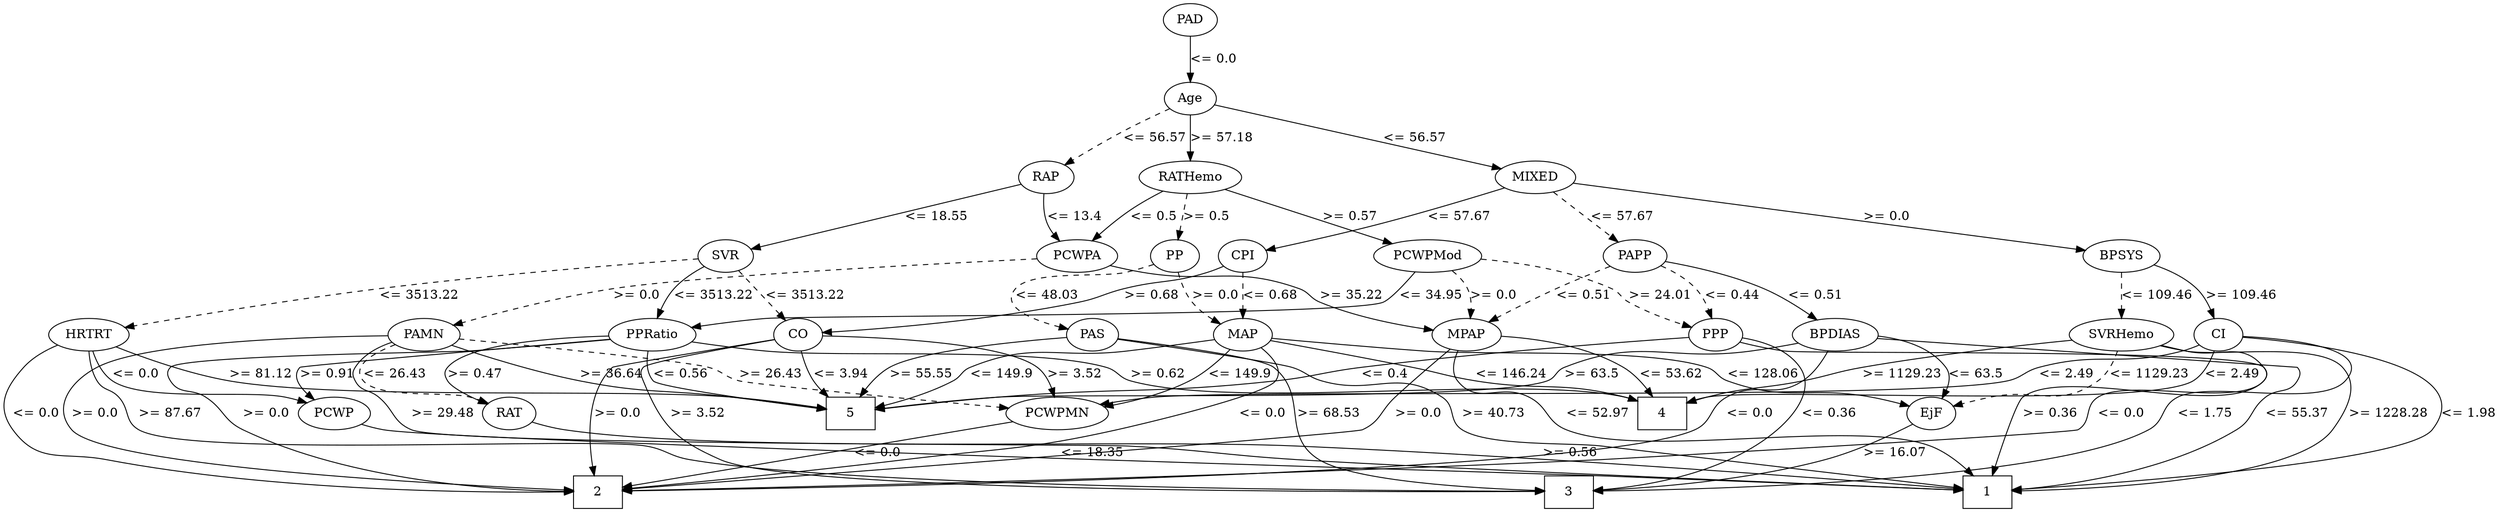 strict digraph G {
	graph [bb="0,0,2289.9,558"];
	node [label="\N"];
	1	[height=0.5,
		pos="1265.9,18",
		shape=box,
		width=0.75];
	2	[height=0.5,
		pos="403.95,18",
		shape=box,
		width=0.75];
	3	[height=0.5,
		pos="1513.9,18",
		shape=box,
		width=0.75];
	4	[height=0.5,
		pos="1626.9,105",
		shape=box,
		width=0.75];
	5	[height=0.5,
		pos="820.95,105",
		shape=box,
		width=0.75];
	RAP	[height=0.5,
		pos="1054.9,366",
		width=0.77778];
	PCWPA	[height=0.5,
		pos="1112.9,279",
		width=1.1555];
	RAP -> PCWPA	[label="<= 13.4",
		lp="1102.4,322.5",
		op="<=",
		param=13.4,
		pos="e,1096.4,295.52 1061.9,348.1 1066.4,338.07 1072.7,325.34 1079.9,315 1082.8,310.94 1086.1,306.87 1089.5,303.03",
		style=solid];
	SVR	[height=0.5,
		pos="498.95,279",
		width=0.77778];
	RAP -> SVR	[label="<= 18.55",
		lp="835.95,322.5",
		op="<=",
		param=18.55,
		pos="e,526.09,284.15 1027.8,360.84 936.48,346.89 640.95,301.71 536.19,285.69",
		style=solid];
	PAMN	[height=0.5,
		pos="738.95,192",
		width=1.0139];
	PCWPA -> PAMN	[label=">= 0.0",
		lp="856.95,235.5",
		op=">=",
		param=0.0,
		pos="e,760.36,206.88 1081.3,267.29 1073.1,264.87 1064.3,262.57 1055.9,261 960.41,243.01 931.51,269.4 837.95,243 813.58,236.12 788.13,\
223.12 769.13,212.1",
		style=dashed];
	MPAP	[height=0.5,
		pos="1113.9,192",
		width=0.97491];
	PCWPA -> MPAP	[label=">= 35.22",
		lp="1138.9,235.5",
		op=">=",
		param=35.22,
		pos="e,1113.7,210.18 1113.1,260.8 1113.3,249.16 1113.5,233.55 1113.6,220.24",
		style=solid];
	PPRatio	[height=0.5,
		pos="403.95,192",
		width=1.1013];
	SVR -> PPRatio	[label="<= 3513.22",
		lp="454.45,235.5",
		op="<=",
		param=3513.22,
		pos="e,406.6,210.05 472.97,271.82 456.37,266.64 435.48,257.68 421.95,243 415.99,236.54 411.97,227.96 409.28,219.74",
		style=solid];
	CO	[height=0.5,
		pos="594.95,192",
		width=0.75];
	SVR -> CO	[label="<= 3513.22",
		lp="609.45,235.5",
		op="<=",
		param=3513.22,
		pos="e,587.93,209.41 522.6,269.21 536.14,263.31 552.81,254.51 564.95,243 572.28,236.04 578.46,226.9 583.27,218.34",
		style=dashed];
	HRTRT	[height=0.5,
		pos="152.95,192",
		width=1.1013];
	SVR -> HRTRT	[label="<= 3513.22",
		lp="375.45,235.5",
		op="<=",
		param=3513.22,
		pos="e,186.14,202.13 472.66,272.41 441.59,265.73 388.39,254.07 342.95,243 292.29,230.66 234.4,215.23 195.96,204.8",
		style=dashed];
	PAS	[height=0.5,
		pos="1270.9,192",
		width=0.75];
	PAS -> 1	[label=">= 40.73",
		lp="1443.9,105",
		op=">=",
		param=40.73,
		pos="e,1293.2,23.011 1291.6,180.29 1296.5,177.99 1301.8,175.73 1306.9,174 1342.7,161.86 1359.2,177.92 1389.9,156 1415.9,137.45 1427,113.97 \
1409.9,87 1386.7,50.28 1337.7,33.015 1303.3,25.158",
		style=solid];
	PAS -> 3	[label=">= 68.53",
		lp="1553.9,105",
		op=">=",
		param=68.53,
		pos="e,1519.5,36.021 1291.4,179.82 1296.4,177.54 1301.7,175.41 1306.9,174 1350.2,162.24 1476.9,188.39 1507.9,156 1535.8,126.96 1529.5,\
76.598 1522,45.696",
		style=solid];
	PAS -> 5	[label=">= 55.55",
		lp="1052.9,148.5",
		op=">=",
		param=55.55,
		pos="e,848.02,114.79 1250.5,179.81 1245.5,177.53 1240.2,175.41 1234.9,174 1145.4,149.81 1117.8,174.8 1026.9,156 1006.3,151.73 1002.4,\
146.15 981.95,141 936.45,129.55 923.61,133.72 877.95,123 871.33,121.45 864.34,119.57 857.62,117.63",
		style=solid];
	PAD	[height=0.5,
		pos="1150.9,540",
		width=0.79437];
	Age	[height=0.5,
		pos="1150.9,453",
		width=0.75];
	PAD -> Age	[label="<= 0.0",
		lp="1169.9,496.5",
		op="<=",
		param=0.0,
		pos="e,1150.9,471.18 1150.9,521.8 1150.9,510.16 1150.9,494.55 1150.9,481.24",
		style=solid];
	Age -> RAP	[label="<= 56.57",
		lp="1120.9,409.5",
		op="<=",
		param=56.57,
		pos="e,1065.6,383.03 1130.1,441.22 1119,434.96 1105.6,426.45 1094.9,417 1086.5,409.46 1078.4,399.99 1071.8,391.33",
		style=dashed];
	MIXED	[height=0.5,
		pos="1391.9,366",
		width=1.125];
	Age -> MIXED	[label="<= 56.57",
		lp="1310.9,409.5",
		op="<=",
		param=56.57,
		pos="e,1361.2,377.86 1174.5,443.7 1215.6,429.2 1300.8,399.15 1351.5,381.26",
		style=solid];
	RATHemo	[height=0.5,
		pos="1150.9,366",
		width=1.375];
	Age -> RATHemo	[label=">= 57.18",
		lp="1176.9,409.5",
		op=">=",
		param=57.18,
		pos="e,1150.9,384.18 1150.9,434.8 1150.9,423.16 1150.9,407.55 1150.9,394.24",
		style=solid];
	PAMN -> 1	[label=">= 29.48",
		lp="646.95,105",
		op=">=",
		param=29.48,
		pos="e,1238.8,19.047 704.42,185.55 683.22,182.2 655.51,177.84 630.95,174 605.17,169.97 531.92,175.81 514.95,156 510.61,150.94 510.91,\
146.31 514.95,141 533.09,117.14 553.57,137.25 579.95,123 601.28,111.47 601.09,100.93 620.95,87 645.86,69.523 651.71,62.449 680.95,\
54 784.39,24.107 1116.7,19.719 1228.7,19.096",
		style=solid];
	PAMN -> 2	[label=">= 0.0",
		lp="403.95,105",
		op=">=",
		param=0.0,
		pos="e,394.13,36.37 704.97,185.1 683.74,181.55 655.8,177.12 630.95,174 546.35,163.37 520.96,182.59 439.95,156 412.86,147.11 398.99,147.81 \
384.95,123 371.4,99.069 380.22,67.527 389.86,45.479",
		style=solid];
	PAMN -> 5	[label=">= 36.64",
		lp="817.95,148.5",
		op=">=",
		param=36.64,
		pos="e,807.56,123.23 757,176.23 764.06,170.19 772.1,162.99 778.95,156 786.56,148.23 794.37,139.25 801.16,131.07",
		style=solid];
	PCWPMN	[height=0.5,
		pos="936.95,105",
		width=1.3902];
	PAMN -> PCWPMN	[label=">= 26.43",
		lp="951.95,148.5",
		op=">=",
		param=26.43,
		pos="e,933.61,123.34 774.66,187.79 819.67,183.09 893.75,173.01 914.95,156 922.18,150.2 927.09,141.54 930.41,133.05",
		style=dashed];
	RAT	[height=0.5,
		pos="542.95,105",
		width=0.76389];
	PAMN -> RAT	[label="<= 26.43",
		lp="548.95,148.5",
		op="<=",
		param=26.43,
		pos="e,529.46,120.9 704.38,185.54 643.56,175.92 523.68,156.86 522.95,156 516.49,148.42 518.87,138.49 523.85,129.48",
		style=dashed];
	PCWPMN -> 2	[label="<= 0.0",
		lp="423.95,61.5",
		op="<=",
		param=0.0,
		pos="e,398.95,36.101 896.88,94.096 884.19,91.333 870.05,88.641 856.95,87 832.01,83.877 422.54,86.945 404.95,69 399.13,63.071 397.52,54.596 \
397.79,46.302",
		style=solid];
	RAT -> 1	[label=">= 0.56",
		lp="613.45,61.5",
		op=">=",
		param=0.56,
		pos="e,1238.6,19.235 553.42,87.8 561.97,76.124 575.19,61.205 590.95,54 648.94,27.487 1095.1,20.765 1228.4,19.339",
		style=solid];
	PCWP	[height=0.5,
		pos="92.946,105",
		width=0.97491];
	PCWP -> 1	[label="<= 18.35",
		lp="539.95,61.5",
		op="<=",
		param=18.35,
		pos="e,1238.8,18.568 122.16,94.799 132.71,91.83 144.77,88.835 155.95,87 283.82,66.014 318.65,87.212 446.95,69 477.16,64.711 483.7,58.058 \
513.95,54 786.29,17.458 1118.5,17.331 1228.6,18.453",
		style=solid];
	PCWPMod	[height=0.5,
		pos="994.95,279",
		width=1.4444];
	PCWPMod -> MPAP	[label=">= 0.0",
		lp="1004.9,235.5",
		op=">=",
		param=0.0,
		pos="e,1080.4,197.54 985.88,261.16 981.58,250.65 978.77,237.39 985.95,228 996.3,214.43 1037.5,204.85 1070.5,199.18",
		style=dashed];
	PPP	[height=0.5,
		pos="1198.9,192",
		width=0.75];
	PCWPMod -> PPP	[label=">= 24.01",
		lp="1082.9,235.5",
		op=">=",
		param=24.01,
		pos="e,1177.1,203.07 1010.7,261.45 1022.4,250.23 1039.3,236.03 1056.9,228 1098.4,209.1 1114.2,222.81 1157.9,210 1161.1,209.07 1164.4,\
207.97 1167.6,206.79",
		style=dashed];
	PCWPMod -> PPRatio	[label="<= 34.95",
		lp="534.95,235.5",
		op="<=",
		param=34.95,
		pos="e,433.81,203.92 942.77,277.66 834.26,276.39 587.83,270.48 508.95,243 497.77,239.11 497.34,233.66 486.95,228 473.11,220.46 457.31,\
213.44 443.23,207.69",
		style=solid];
	MPAP -> 1	[label="<= 52.97",
		lp="1143.9,105",
		op="<=",
		param=52.97,
		pos="e,1238.8,22.815 1109.5,173.87 1104.9,151.79 1100.5,113.14 1117.9,87 1142.9,49.664 1193.9,32.482 1228.9,24.817",
		style=solid];
	MPAP -> 2	[label=">= 0.0",
		lp="1070.9,105",
		op=">=",
		param=0.0,
		pos="e,423.93,36.025 1102.1,174.62 1083,149.89 1042.9,104.1 995.95,87 886.25,47.064 581.09,107.68 470.95,69 462.42,66.005 446.33,54.089 \
432.05,42.641",
		style=solid];
	MPAP -> 4	[label="<= 53.62",
		lp="1388.9,148.5",
		op="<=",
		param=53.62,
		pos="e,1599.5,118.73 1141.1,180.52 1148.2,178.1 1155.8,175.74 1162.9,174 1218.4,160.59 1233.8,165.74 1289.9,156 1322.6,150.34 1330.2,\
145.67 1362.9,141 1461.4,126.97 1489.3,146.33 1585.9,123 1587.2,122.69 1588.5,122.36 1589.8,121.99",
		style=solid];
	PPP -> 1	[label=">= 0.36",
		lp="1269.4,105",
		op=">=",
		param=0.36,
		pos="e,1261.4,36.185 1203.7,174.09 1206.9,164.06 1211.7,151.32 1217.9,141 1223.5,131.85 1228.6,132.27 1233.9,123 1246.6,101.1 1244.5,\
93.188 1251.9,69 1254.2,61.534 1256.6,53.396 1258.7,45.895",
		style=solid];
	PPP -> 3	[label="<= 0.36",
		lp="1383.4,105",
		op="<=",
		param=0.36,
		pos="e,1486.9,22.155 1219.5,180 1224.4,177.72 1229.8,175.54 1234.9,174 1262.9,165.68 1345.8,177.99 1364.9,156 1369.3,150.97 1365.7,147.63 \
1364.9,141 1362.3,117.08 1347.8,107.18 1360.9,87 1386.4,47.846 1440.1,31.055 1476.7,23.978",
		style=solid];
	PPP -> 5	[label="<= 0.4",
		lp="891.95,148.5",
		op="<=",
		param=0.4,
		pos="e,833.41,123.15 1177.7,180.63 1171.5,178.02 1164.6,175.53 1157.9,174 1096.1,159.65 931.03,181.55 872.95,156 860.28,150.43 848.86,\
140.36 839.98,130.7",
		style=solid];
	PPRatio -> 2	[label=">= 0.0",
		lp="255.95,105",
		op=">=",
		param=0.0,
		pos="e,376.85,21.061 364.56,189.02 317.07,185.71 241.41,177.19 223.95,156 212.43,142.03 213.21,122.27 236.95,87 265.83,44.087 327,28.241 \
366.74,22.399",
		style=solid];
	PPRatio -> 4	[label=">= 0.62",
		lp="684.45,148.5",
		op=">=",
		param=0.62,
		pos="e,1599.6,118.97 441.74,186.55 504.44,179.02 624.84,163.8 642.95,156 652.83,151.74 651.82,144.63 661.95,141 758.62,106.38 1485.4,\
144.03 1585.9,123 1587.2,122.73 1588.5,122.43 1589.8,122.09",
		style=solid];
	PPRatio -> 5	[label="<= 0.56",
		lp="492.45,148.5",
		op="<=",
		param=0.56,
		pos="e,793.69,113.08 419.14,175.3 431.58,163.57 450.28,148.33 469.95,141 527.12,119.68 683.53,131.6 743.95,123 756.97,121.15 771.07,118.29 \
783.59,115.44",
		style=solid];
	PPRatio -> RAT	[label=">= 0.47",
		lp="359.45,148.5",
		op=">=",
		param=0.47,
		pos="e,521.09,116.17 372,180.9 348.26,171.78 322.32,157.32 336.95,141 361.42,113.7 465.39,131.96 500.95,123 504.41,122.13 507.96,121.03 \
511.46,119.82",
		style=solid];
	PPRatio -> PCWP	[label=">= 0.91",
		lp="141.45,148.5",
		op=">=",
		param=0.91,
		pos="e,97.355,123.17 365.1,188.24 291.84,182.74 138.78,169.77 118.95,156 110.8,150.35 105.03,141.33 101.03,132.51",
		style=solid];
	CO -> 2	[label=">= 0.0",
		lp="329.95,105",
		op=">=",
		param=0.0,
		pos="e,376.74,30.343 568.46,187.73 511.13,180.54 379.12,163.44 359.95,156 353.83,153.62 314.03,128.79 310.95,123 303.43,108.88 303.7,\
101.27 310.95,87 322.85,63.54 347.08,46.236 367.82,34.956",
		style=solid];
	CO -> 3	[label=">= 3.52",
		lp="762.45,105",
		op=">=",
		param=3.52,
		pos="e,1486.7,21.246 569.74,185.44 539.75,177.72 495.97,162.26 514.95,141 538.48,114.64 639.22,133.55 672.95,123 705.21,112.91 707.56,\
96.677 739.95,87 757.83,81.656 1323.9,34.68 1476.4,22.092",
		style=solid];
	CO -> 5	[label="<= 3.94",
		lp="620.45,148.5",
		op="<=",
		param=3.94,
		pos="e,793.63,112.69 590.97,174.02 589.51,163.19 589.85,149.62 597.95,141 620.32,117.17 711.73,128.53 743.95,123 756.91,120.77 770.99,\
117.82 783.52,115.01",
		style=solid];
	CO -> PCWPMN	[label=">= 3.52",
		lp="752.45,148.5",
		op=">=",
		param=3.52,
		pos="e,895.53,115.37 620.9,186.1 645.14,180.85 681.85,171.17 710.95,156 720.49,151.03 720.06,145.23 729.95,141 782.35,118.56 800.81,132.93 \
856.95,123 866.19,121.37 875.99,119.44 885.45,117.49",
		style=solid];
	CI	[height=0.5,
		pos="2153.9,192",
		width=0.75];
	CI -> 1	[label="<= 1.98",
		lp="2200.4,105",
		op="<=",
		param=1.98,
		pos="e,1293,21.369 2162.7,174.95 2173.8,152.29 2188.9,111.02 2166.9,87 2115.1,30.396 1554.5,41.272 1477.9,36 1416.7,31.78 1345.5,25.864 \
1303.2,22.239",
		style=solid];
	CI -> 3	[label="<= 1.75",
		lp="2267.4,105",
		op="<=",
		param=1.75,
		pos="e,1541.1,19.44 2174.3,180.02 2207.6,160.66 2267.5,119.44 2237.9,87 2191.4,35.823 1693.3,22.427 1551.5,19.637",
		style=solid];
	CI -> 4	[label="<= 2.49",
		lp="1942.4,148.5",
		op="<=",
		param=2.49,
		pos="e,1654.1,116.55 2133.5,179.83 2128.5,177.55 2123.1,175.42 2117.9,174 2032.7,150.78 2006.4,174.39 1919.9,156 1899.7,151.7 1896.2,\
145.29 1875.9,141 1789.1,122.54 1763.8,141.42 1676.9,123 1672.7,122.1 1668.3,120.96 1664,119.68",
		style=solid];
	CI -> PCWPMN	[label="<= 2.49",
		lp="1849.4,148.5",
		op="<=",
		param=2.49,
		pos="e,974.42,116.95 2133.9,179.89 2128.8,177.55 2123.3,175.38 2117.9,174 2055.2,157.88 1887.5,179.13 1826.9,156 1816.9,152.16 1818.1,\
144.64 1807.9,141 1724,110.79 1093.4,134.9 1004.9,123 998.22,122.1 991.2,120.78 984.33,119.27",
		style=solid];
	SVRHemo	[height=0.5,
		pos="2058.9,192",
		width=1.3902];
	SVRHemo -> 1	[label=">= 1228.28",
		lp="2134.4,105",
		op=">=",
		param=1228.28,
		pos="e,1293.3,21.245 2094.7,179.39 2118.7,171.25 2146.5,160.97 2149.9,156 2153.7,150.5 2153.7,146.48 2149.9,141 2137,122.27 2121.8,134.15 \
2101.9,123 2079.3,110.29 2080.1,96.508 2055.9,87 2047.1,83.5 1458.7,34.87 1303.3,22.069",
		style=solid];
	SVRHemo -> 2	[label="<= 0.0",
		lp="2032.9,105",
		op="<=",
		param=0.0,
		pos="e,430.96,20.058 2091.2,178 2109.9,168.55 2127.7,155.02 2115.9,141 2086.4,105.73 2053.2,147.1 2013.9,123 1996.9,112.53 2004.6,96.348 \
1986.9,87 1969.1,77.564 1281.1,54.87 1260.9,54 943.6,40.307 560.09,25.133 441.01,20.453",
		style=solid];
	SVRHemo -> 4	[label=">= 1129.23",
		lp="1694.4,148.5",
		op=">=",
		param=1129.23,
		pos="e,1634.3,123.41 2009.3,188.96 1909.5,184.53 1691.4,173.01 1661.9,156 1652.5,150.51 1644.9,141.29 1639.3,132.25",
		style=solid];
	EjF	[height=0.5,
		pos="1950.9,105",
		width=0.75];
	SVRHemo -> EjF	[label="<= 1129.23",
		lp="2079.4,148.5",
		op="<=",
		param=1129.23,
		pos="e,1973.5,115.4 2054.9,173.77 2051.7,163.12 2046.1,149.83 2036.9,141 2021.5,126.03 2011.9,131.13 1991.9,123 1989,121.82 1986,120.58 \
1983,119.34",
		style=dashed];
	EjF -> 3	[label=">= 16.07",
		lp="1797.9,61.5",
		op=">=",
		param=16.07,
		pos="e,1541.2,24.036 1925.4,98.522 1909.5,95.131 1888.5,90.727 1869.9,87 1753.9,63.749 1616.3,37.968 1551.4,25.918",
		style=solid];
	BPSYS	[height=0.5,
		pos="2058.9,279",
		width=1.0471];
	MIXED -> BPSYS	[label=">= 0.0",
		lp="1783.9,322.5",
		op=">=",
		param=0.0,
		pos="e,2023,284.58 1430.7,360.06 1546.3,345.33 1888.5,301.72 2013,285.86",
		style=solid];
	CPI	[height=0.5,
		pos="1338.9,279",
		width=0.75];
	MIXED -> CPI	[label="<= 57.67",
		lp="1388.9,322.5",
		op="<=",
		param=57.67,
		pos="e,1345.8,296.75 1377.2,348.9 1372.3,343.17 1367.1,336.51 1362.9,330 1358.1,322.51 1353.7,313.91 1349.9,305.98",
		style=solid];
	PAPP	[height=0.5,
		pos="1444.9,279",
		width=0.88889];
	MIXED -> PAPP	[label="<= 57.67",
		lp="1448.9,322.5",
		op="<=",
		param=57.67,
		pos="e,1435.4,296.32 1403.1,348.36 1406.9,342.58 1411.2,336.03 1414.9,330 1420,321.9 1425.4,312.97 1430.3,304.93",
		style=dashed];
	BPSYS -> CI	[label=">= 109.46",
		lp="2161.9,235.5",
		op=">=",
		param=109.46,
		pos="e,2145.8,209.3 2085.8,266.36 2097.5,260.46 2110.7,252.53 2120.9,243 2128.6,235.84 2135.4,226.55 2140.7,217.93",
		style=solid];
	BPSYS -> SVRHemo	[label="<= 109.46",
		lp="2087.9,235.5",
		op="<=",
		param=109.46,
		pos="e,2058.9,210.18 2058.9,260.8 2058.9,249.16 2058.9,233.55 2058.9,220.24",
		style=dashed];
	CPI -> CO	[label=">= 0.68",
		lp="954.45,235.5",
		op=">=",
		param=0.68,
		pos="e,620.51,197.91 1313.2,272.81 1293,268.96 1264.3,263.89 1238.9,261 1103.1,245.52 1066.9,264.79 931.95,243 906.51,238.89 901.29,232.62 \
875.95,228 795.98,213.44 774.5,220.89 693.95,210 672.8,207.14 649.26,203.13 630.43,199.73",
		style=solid];
	MAP	[height=0.5,
		pos="1346.9,192",
		width=0.84854];
	CPI -> MAP	[label="<= 0.68",
		lp="1362.4,235.5",
		op="<=",
		param=0.68,
		pos="e,1342.9,210 1338.5,260.83 1338.5,251.16 1338.8,238.88 1339.9,228 1340.2,225.41 1340.6,222.73 1341,220.06",
		style=dashed];
	PAPP -> MPAP	[label="<= 0.51",
		lp="1424.4,235.5",
		op="<=",
		param=0.51,
		pos="e,1140.8,203.69 1428,263.41 1411.1,249.03 1387.5,229.04 1384.9,228 1293.3,190.56 1259.8,230.39 1162.9,210 1158.8,209.13 1154.6,208.02 \
1150.4,206.77",
		style=dashed];
	PAPP -> PPP	[label="<= 0.44",
		lp="1480.4,235.5",
		op="<=",
		param=0.44,
		pos="e,1219.4,204.2 1453.7,261.61 1458.2,250.76 1461.2,236.92 1452.9,228 1436.5,210.12 1258.4,216.29 1234.9,210 1233,209.48 1231,208.85 \
1229,208.15",
		style=dashed];
	BPDIAS	[height=0.5,
		pos="1715.9,192",
		width=1.1735];
	PAPP -> BPDIAS	[label="<= 0.51",
		lp="1618.4,235.5",
		op="<=",
		param=0.51,
		pos="e,1682.9,203.37 1472.2,269.46 1519.4,254.65 1616.9,224.08 1673.2,206.41",
		style=solid];
	BPDIAS -> 1	[label="<= 55.37",
		lp="1888.9,105",
		op="<=",
		param=55.37,
		pos="e,1293,21.485 1758.6,190.8 1817.9,189.51 1920.5,183.28 1943.9,156 1948.3,150.94 1948.1,146.2 1943.9,141 1920.9,112.23 1898.7,132.22 \
1862.9,123 1808.2,108.86 1796.2,99.037 1740.9,87 1579.7,51.861 1383.6,30.385 1303.1,22.469",
		style=solid];
	BPDIAS -> 2	[label="<= 0.0",
		lp="1713.9,105",
		op="<=",
		param=0.0,
		pos="e,431.09,20.306 1713.3,173.98 1708.3,149.29 1695.1,104.59 1662.9,87 1649.2,79.472 648.17,30.787 441.16,20.792",
		style=solid];
	BPDIAS -> 5	[label=">= 63.5",
		lp="1506.4,148.5",
		op=">=",
		param=63.5,
		pos="e,848.16,115.66 1676,185.77 1629.7,179.52 1551,168.34 1483.9,156 1453.1,150.32 1446.1,144.87 1414.9,141 1178,111.52 1113.6,161.44 \
877.95,123 871.46,121.94 864.67,120.36 858.14,118.58",
		style=solid];
	BPDIAS -> EjF	[label="<= 63.5",
		lp="1995.4,148.5",
		op="<=",
		param=63.5,
		pos="e,1963.6,121.04 1758.4,191.55 1823.2,191.38 1942.1,186.76 1968.9,156 1975.4,148.59 1973.4,138.69 1968.8,129.66",
		style=solid];
	HRTRT -> 2	[label="<= 0.0",
		lp="29.946,105",
		op="<=",
		param=0.0,
		pos="e,376.72,19.372 113.64,188.79 86.254,185.37 50.386,176.86 25.946,156 2.0753,135.63 -9.2655,111.01 10.946,87 56.261,33.17 277.32,\
21.953 366.52,19.615",
		style=solid];
	HRTRT -> 3	[label=">= 87.67",
		lp="480.95,105",
		op=">=",
		param=87.67,
		pos="e,1486.9,21.456 169.56,175.44 183.1,163.78 203.28,148.59 223.95,141 307.31,110.39 343.66,163 422.95,123 442.06,113.36 435.74,96.451 \
454.95,87 497.24,66.187 1254.9,39.003 1301.9,36 1363.3,32.087 1434.4,26.078 1476.7,22.352",
		style=solid];
	HRTRT -> 5	[label=">= 81.12",
		lp="302.95,148.5",
		op=">=",
		param=81.12,
		pos="e,793.71,113.26 178.25,177.77 202.75,165.71 241.31,148.63 276.95,141 378.5,119.26 640.94,136.25 743.95,123 756.99,121.32 771.09,\
118.51 783.62,115.65",
		style=solid];
	HRTRT -> PCWP	[label="<= 0.0",
		lp="51.946,148.5",
		op="<=",
		param=0.0,
		pos="e,64.744,116.07 113.17,190.98 85.843,188.61 51.305,180.48 32.946,156 22.484,142.05 37.67,129.5 55.377,120.46",
		style=solid];
	RATHemo -> PCWPA	[label="<= 0.5",
		lp="1152.9,322.5",
		op="<=",
		param=0.5,
		pos="e,1120.4,296.76 1143.4,348.21 1138.1,336.22 1130.8,319.85 1124.6,306.16",
		style=solid];
	RATHemo -> PCWPMod	[label=">= 0.57",
		lp="1044.4,322.5",
		op=">=",
		param=0.57,
		pos="e,1000.2,297.21 1113.5,354.05 1106.4,352 1098.9,349.91 1091.9,348 1061,339.55 1047.3,349.79 1021.9,330 1014.3,323.99 1008.5,315.18 \
1004.3,306.61",
		style=solid];
	PP	[height=0.5,
		pos="1202.9,279",
		width=0.75];
	RATHemo -> PP	[label=">= 0.5",
		lp="1202.9,322.5",
		op=">=",
		param=0.5,
		pos="e,1194.7,296.51 1163.3,348.56 1167.5,342.79 1172.1,336.21 1175.9,330 1180.8,322.18 1185.7,313.41 1190,305.42",
		style=dashed];
	PP -> PAS	[label="<= 48.03",
		lp="1229.9,235.5",
		op="<=",
		param=48.03,
		pos="e,1249.6,203.49 1199.2,261.03 1197.8,250.73 1197.9,237.74 1203.9,228 1205.1,226.14 1223.2,216.73 1240.3,208.13",
		style=dashed];
	PP -> MAP	[label=">= 0.0",
		lp="1301.9,235.5",
		op=">=",
		param=0.0,
		pos="e,1326.1,205.33 1222.7,266.36 1247.1,251.92 1289.1,227.16 1317.4,210.45",
		style=dashed];
	MAP -> 2	[label="<= 0.0",
		lp="1210.9,105",
		op="<=",
		param=0.0,
		pos="e,431.25,19.976 1377.5,189.58 1426.8,186.27 1515.3,175.46 1482.9,141 1460.8,117.4 1219.7,139.71 1191.9,123 1175.9,113.33 1185.9,\
96.887 1169.9,87 1107.6,48.283 586.71,25.892 441.44,20.359",
		style=solid];
	MAP -> 4	[label="<= 146.24",
		lp="1584.9,148.5",
		op="<=",
		param=146.24,
		pos="e,1599.9,118.39 1377.3,188.94 1414.9,185.57 1480.7,177 1532.9,156 1544.3,151.45 1545.3,147.04 1555.9,141 1567,134.67 1579.4,128.33 \
1590.7,122.81",
		style=solid];
	MAP -> 5	[label="<= 149.9",
		lp="1259.9,148.5",
		op="<=",
		param=149.9,
		pos="e,848.17,115.55 1323.5,180.3 1318.1,178.05 1312.4,175.81 1306.9,174 1275.2,163.43 1264,170.69 1233.9,156 1224.3,151.27 1225,144.8 \
1214.9,141 1144.8,114.52 951.84,135.81 877.95,123 871.47,121.88 864.69,120.26 858.16,118.47",
		style=solid];
	MAP -> PCWPMN	[label="<= 149.9",
		lp="1188.9,148.5",
		op="<=",
		param=149.9,
		pos="e,976.44,116.15 1324.1,179.99 1318.6,177.71 1312.6,175.53 1306.9,174 1244.7,157.22 1226.6,166.6 1162.9,156 1092.2,144.21 1074.9,\
139.04 1004.9,123 998.87,121.61 992.51,120.09 986.22,118.56",
		style=solid];
	MAP -> EjF	[label="<= 128.06",
		lp="1778.9,148.5",
		op="<=",
		param=128.06,
		pos="e,1925.8,111.66 1377.4,190.08 1455.7,187.42 1662.5,178.43 1726.9,156 1738.5,151.99 1738.5,145.34 1749.9,141 1800.4,121.83 1816.9,\
132.54 1869.9,123 1885.1,120.28 1901.7,116.86 1916,113.81",
		style=solid];
}
